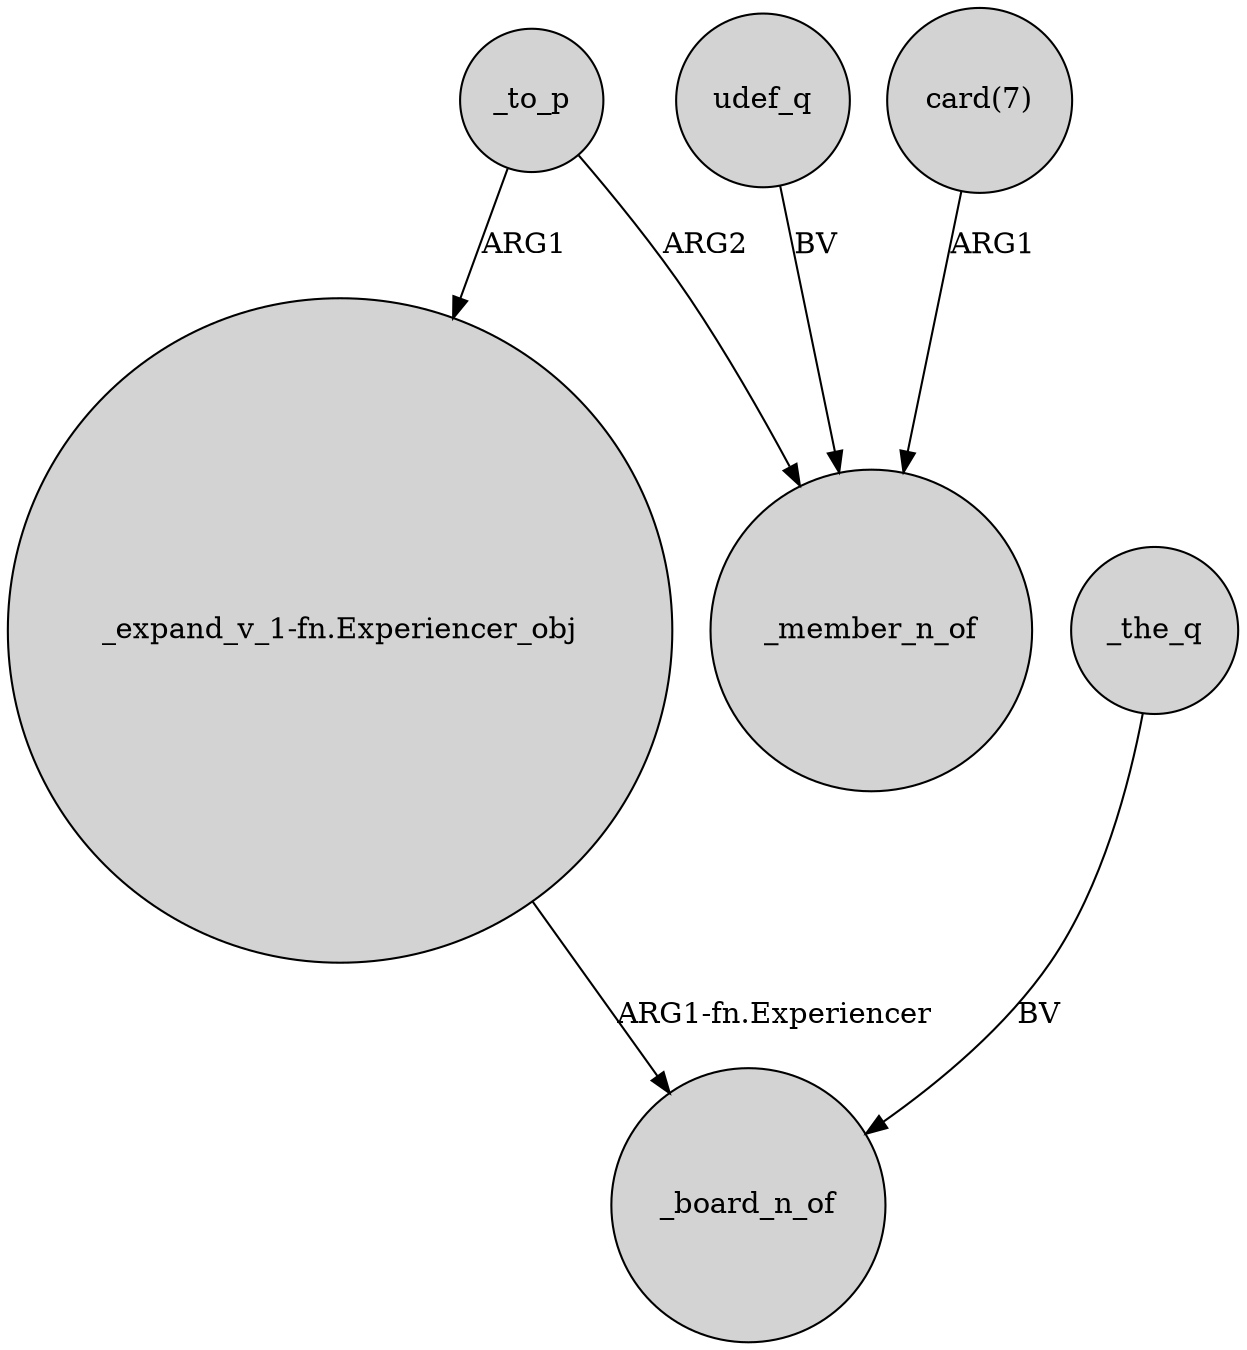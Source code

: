 digraph {
	node [shape=circle style=filled]
	_to_p -> _member_n_of [label=ARG2]
	_the_q -> _board_n_of [label=BV]
	udef_q -> _member_n_of [label=BV]
	_to_p -> "_expand_v_1-fn.Experiencer_obj" [label=ARG1]
	"_expand_v_1-fn.Experiencer_obj" -> _board_n_of [label="ARG1-fn.Experiencer"]
	"card(7)" -> _member_n_of [label=ARG1]
}

